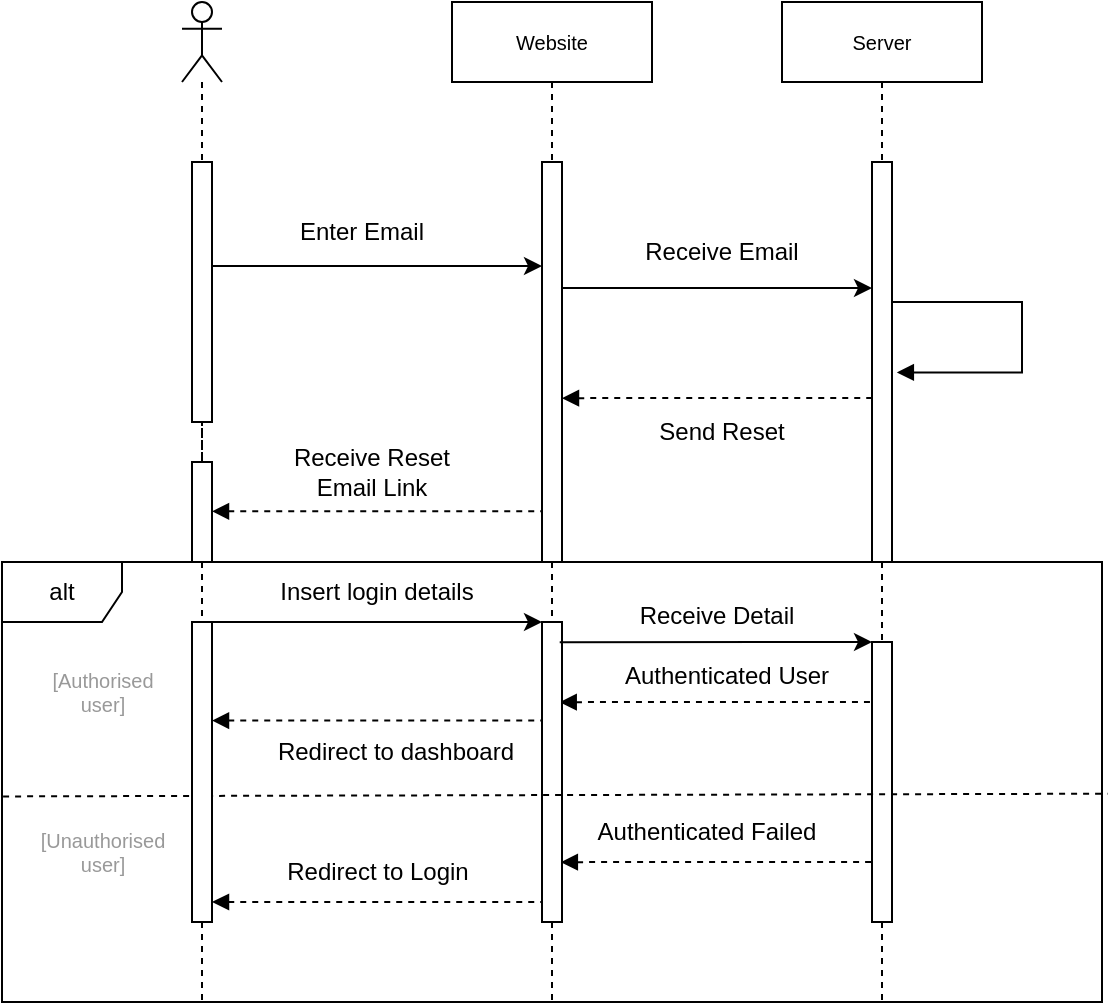 <mxfile version="17.1.3" type="device"><diagram id="gQAoO4DOFcnL_SvJowrb" name="Page-1"><mxGraphModel dx="788" dy="491" grid="1" gridSize="10" guides="1" tooltips="1" connect="1" arrows="1" fold="1" page="1" pageScale="1" pageWidth="1700" pageHeight="1100" math="0" shadow="0"><root><mxCell id="0"/><mxCell id="1" parent="0"/><mxCell id="Ow2IyfYOjTK5NNdqizef-1" value="" style="shape=umlLifeline;participant=umlActor;perimeter=lifelinePerimeter;whiteSpace=wrap;html=1;container=1;collapsible=0;recursiveResize=0;verticalAlign=top;spacingTop=36;outlineConnect=0;" parent="1" vertex="1"><mxGeometry x="430" y="90" width="20" height="500" as="geometry"/></mxCell><mxCell id="Ow2IyfYOjTK5NNdqizef-2" value="" style="html=1;points=[];perimeter=orthogonalPerimeter;" parent="Ow2IyfYOjTK5NNdqizef-1" vertex="1"><mxGeometry x="5" y="80" width="10" height="130" as="geometry"/></mxCell><mxCell id="ogC-wGD_aDakM4v0x1f1-14" value="" style="edgeStyle=orthogonalEdgeStyle;rounded=0;orthogonalLoop=1;jettySize=auto;html=1;dashed=1;startArrow=none;startFill=0;endArrow=none;endFill=0;" parent="Ow2IyfYOjTK5NNdqizef-1" source="ogC-wGD_aDakM4v0x1f1-11" target="Ow2IyfYOjTK5NNdqizef-2" edge="1"><mxGeometry relative="1" as="geometry"/></mxCell><mxCell id="ogC-wGD_aDakM4v0x1f1-11" value="" style="html=1;points=[];perimeter=orthogonalPerimeter;" parent="Ow2IyfYOjTK5NNdqizef-1" vertex="1"><mxGeometry x="5" y="230" width="10" height="50" as="geometry"/></mxCell><mxCell id="Ow2IyfYOjTK5NNdqizef-5" value="alt" style="shape=umlFrame;whiteSpace=wrap;html=1;" parent="1" vertex="1"><mxGeometry x="340" y="370" width="550" height="220" as="geometry"/></mxCell><mxCell id="Ow2IyfYOjTK5NNdqizef-20" value="&lt;font color=&quot;#000000&quot;&gt;Website&lt;/font&gt;" style="shape=umlLifeline;perimeter=lifelinePerimeter;whiteSpace=wrap;html=1;container=1;collapsible=0;recursiveResize=0;outlineConnect=0;fontSize=10;fontColor=#999999;" parent="1" vertex="1"><mxGeometry x="565" y="90" width="100" height="500" as="geometry"/></mxCell><mxCell id="Ow2IyfYOjTK5NNdqizef-21" value="" style="html=1;points=[];perimeter=orthogonalPerimeter;fontSize=10;fontColor=#000000;" parent="Ow2IyfYOjTK5NNdqizef-20" vertex="1"><mxGeometry x="45" y="80" width="10" height="200" as="geometry"/></mxCell><mxCell id="ogC-wGD_aDakM4v0x1f1-30" value="" style="endArrow=none;html=1;rounded=0;entryX=0.114;entryY=0.217;entryDx=0;entryDy=0;entryPerimeter=0;startArrow=block;startFill=1;endFill=0;dashed=1;" parent="Ow2IyfYOjTK5NNdqizef-20" edge="1"><mxGeometry width="50" height="50" relative="1" as="geometry"><mxPoint x="53.86" y="350.07" as="sourcePoint"/><mxPoint x="210.0" y="350" as="targetPoint"/></mxGeometry></mxCell><mxCell id="ogC-wGD_aDakM4v0x1f1-18" value="" style="html=1;points=[];perimeter=orthogonalPerimeter;" parent="Ow2IyfYOjTK5NNdqizef-20" vertex="1"><mxGeometry x="45" y="310" width="10" height="150" as="geometry"/></mxCell><mxCell id="Ow2IyfYOjTK5NNdqizef-15" value="[Authorised&lt;br&gt;user]" style="text;html=1;align=center;verticalAlign=middle;resizable=0;points=[];autosize=1;fontColor=#999999;fontSize=10;" parent="1" vertex="1"><mxGeometry x="355" y="420" width="70" height="30" as="geometry"/></mxCell><mxCell id="Ow2IyfYOjTK5NNdqizef-19" value="[Unauthorised&lt;br&gt;user]" style="text;html=1;align=center;verticalAlign=middle;resizable=0;points=[];autosize=1;fontColor=#999999;fontSize=10;" parent="1" vertex="1"><mxGeometry x="350" y="500" width="80" height="30" as="geometry"/></mxCell><mxCell id="Ow2IyfYOjTK5NNdqizef-22" value="Server" style="shape=umlLifeline;perimeter=lifelinePerimeter;whiteSpace=wrap;html=1;container=1;collapsible=0;recursiveResize=0;outlineConnect=0;fontSize=10;fontColor=#000000;" parent="1" vertex="1"><mxGeometry x="730" y="90" width="100" height="500" as="geometry"/></mxCell><mxCell id="Ow2IyfYOjTK5NNdqizef-23" value="" style="html=1;points=[];perimeter=orthogonalPerimeter;fontSize=10;fontColor=#000000;" parent="Ow2IyfYOjTK5NNdqizef-22" vertex="1"><mxGeometry x="45" y="80" width="10" height="200" as="geometry"/></mxCell><mxCell id="ogC-wGD_aDakM4v0x1f1-3" value="" style="endArrow=classic;html=1;rounded=0;" parent="Ow2IyfYOjTK5NNdqizef-22" target="Ow2IyfYOjTK5NNdqizef-23" edge="1"><mxGeometry width="50" height="50" relative="1" as="geometry"><mxPoint x="-110" y="143" as="sourcePoint"/><mxPoint x="40" y="143" as="targetPoint"/></mxGeometry></mxCell><mxCell id="ogC-wGD_aDakM4v0x1f1-24" style="edgeStyle=orthogonalEdgeStyle;rounded=0;orthogonalLoop=1;jettySize=auto;html=1;startArrow=none;startFill=0;endArrow=block;endFill=1;entryX=1.242;entryY=0.526;entryDx=0;entryDy=0;entryPerimeter=0;" parent="Ow2IyfYOjTK5NNdqizef-22" source="Ow2IyfYOjTK5NNdqizef-23" target="Ow2IyfYOjTK5NNdqizef-23" edge="1"><mxGeometry relative="1" as="geometry"><mxPoint x="130" y="180" as="targetPoint"/><Array as="points"><mxPoint x="120" y="150"/><mxPoint x="120" y="185"/></Array></mxGeometry></mxCell><mxCell id="ogC-wGD_aDakM4v0x1f1-19" value="" style="html=1;points=[];perimeter=orthogonalPerimeter;" parent="Ow2IyfYOjTK5NNdqizef-22" vertex="1"><mxGeometry x="45" y="320" width="10" height="140" as="geometry"/></mxCell><mxCell id="ogC-wGD_aDakM4v0x1f1-1" value="" style="endArrow=classic;html=1;rounded=0;" parent="1" source="Ow2IyfYOjTK5NNdqizef-2" edge="1"><mxGeometry width="50" height="50" relative="1" as="geometry"><mxPoint x="480" y="230" as="sourcePoint"/><mxPoint x="610" y="222" as="targetPoint"/></mxGeometry></mxCell><mxCell id="ogC-wGD_aDakM4v0x1f1-2" value="Enter Email" style="text;html=1;strokeColor=none;fillColor=none;align=center;verticalAlign=middle;whiteSpace=wrap;rounded=0;" parent="1" vertex="1"><mxGeometry x="480" y="190" width="80" height="30" as="geometry"/></mxCell><mxCell id="ogC-wGD_aDakM4v0x1f1-4" value="Receive Email" style="text;html=1;strokeColor=none;fillColor=none;align=center;verticalAlign=middle;whiteSpace=wrap;rounded=0;" parent="1" vertex="1"><mxGeometry x="660" y="200" width="80" height="30" as="geometry"/></mxCell><mxCell id="ogC-wGD_aDakM4v0x1f1-9" value="" style="endArrow=none;html=1;rounded=0;entryX=0.114;entryY=0.217;entryDx=0;entryDy=0;entryPerimeter=0;startArrow=block;startFill=1;endFill=0;dashed=1;" parent="1" edge="1"><mxGeometry width="50" height="50" relative="1" as="geometry"><mxPoint x="620" y="288.07" as="sourcePoint"/><mxPoint x="776.14" y="288" as="targetPoint"/></mxGeometry></mxCell><mxCell id="ogC-wGD_aDakM4v0x1f1-10" value="Send Reset" style="text;html=1;strokeColor=none;fillColor=none;align=center;verticalAlign=middle;whiteSpace=wrap;rounded=0;" parent="1" vertex="1"><mxGeometry x="645" y="290" width="110" height="30" as="geometry"/></mxCell><mxCell id="ogC-wGD_aDakM4v0x1f1-13" value="Receive Reset Email Link" style="text;html=1;strokeColor=none;fillColor=none;align=center;verticalAlign=middle;whiteSpace=wrap;rounded=0;" parent="1" vertex="1"><mxGeometry x="470" y="320" width="110" height="10" as="geometry"/></mxCell><mxCell id="ogC-wGD_aDakM4v0x1f1-15" value="" style="endArrow=none;dashed=1;html=1;rounded=0;entryX=1.005;entryY=0.405;entryDx=0;entryDy=0;entryPerimeter=0;exitX=0.001;exitY=0.413;exitDx=0;exitDy=0;exitPerimeter=0;" parent="1" edge="1"><mxGeometry width="50" height="50" relative="1" as="geometry"><mxPoint x="340.55" y="487.21" as="sourcePoint"/><mxPoint x="892.75" y="485.85" as="targetPoint"/></mxGeometry></mxCell><mxCell id="ogC-wGD_aDakM4v0x1f1-16" value="" style="html=1;points=[];perimeter=orthogonalPerimeter;" parent="1" vertex="1"><mxGeometry x="435" y="400" width="10" height="150" as="geometry"/></mxCell><mxCell id="ogC-wGD_aDakM4v0x1f1-20" value="" style="endArrow=classic;html=1;rounded=0;" parent="1" edge="1"><mxGeometry width="50" height="50" relative="1" as="geometry"><mxPoint x="445" y="400" as="sourcePoint"/><mxPoint x="610" y="400" as="targetPoint"/></mxGeometry></mxCell><mxCell id="ogC-wGD_aDakM4v0x1f1-21" value="Insert login details" style="text;html=1;strokeColor=none;fillColor=none;align=center;verticalAlign=middle;whiteSpace=wrap;rounded=0;" parent="1" vertex="1"><mxGeometry x="475" y="370" width="105" height="30" as="geometry"/></mxCell><mxCell id="ogC-wGD_aDakM4v0x1f1-23" value="" style="endArrow=classic;html=1;rounded=0;entryX=0.114;entryY=0.217;entryDx=0;entryDy=0;entryPerimeter=0;" parent="1" edge="1"><mxGeometry width="50" height="50" relative="1" as="geometry"><mxPoint x="618.86" y="410.07" as="sourcePoint"/><mxPoint x="775.0" y="410" as="targetPoint"/></mxGeometry></mxCell><mxCell id="ogC-wGD_aDakM4v0x1f1-27" value="" style="endArrow=none;html=1;rounded=0;startArrow=block;startFill=1;endFill=0;dashed=1;" parent="1" edge="1"><mxGeometry width="50" height="50" relative="1" as="geometry"><mxPoint x="445" y="344.66" as="sourcePoint"/><mxPoint x="610" y="344.66" as="targetPoint"/></mxGeometry></mxCell><mxCell id="ogC-wGD_aDakM4v0x1f1-29" value="Receive Detail" style="text;html=1;strokeColor=none;fillColor=none;align=center;verticalAlign=middle;whiteSpace=wrap;rounded=0;" parent="1" vertex="1"><mxGeometry x="645" y="382" width="105" height="30" as="geometry"/></mxCell><mxCell id="ogC-wGD_aDakM4v0x1f1-31" value="Authenticated User" style="text;html=1;strokeColor=none;fillColor=none;align=center;verticalAlign=middle;whiteSpace=wrap;rounded=0;" parent="1" vertex="1"><mxGeometry x="645" y="412" width="115" height="30" as="geometry"/></mxCell><mxCell id="ogC-wGD_aDakM4v0x1f1-33" value="" style="endArrow=none;html=1;rounded=0;startArrow=block;startFill=1;endFill=0;dashed=1;" parent="1" edge="1"><mxGeometry width="50" height="50" relative="1" as="geometry"><mxPoint x="445" y="449.31" as="sourcePoint"/><mxPoint x="610" y="449.31" as="targetPoint"/></mxGeometry></mxCell><mxCell id="ogC-wGD_aDakM4v0x1f1-34" value="Redirect to dashboard" style="text;html=1;strokeColor=none;fillColor=none;align=center;verticalAlign=middle;whiteSpace=wrap;rounded=0;" parent="1" vertex="1"><mxGeometry x="472.5" y="450" width="127.5" height="30" as="geometry"/></mxCell><mxCell id="ogC-wGD_aDakM4v0x1f1-35" value="Authenticated Failed" style="text;html=1;strokeColor=none;fillColor=none;align=center;verticalAlign=middle;whiteSpace=wrap;rounded=0;" parent="1" vertex="1"><mxGeometry x="635" y="490" width="115" height="30" as="geometry"/></mxCell><mxCell id="ogC-wGD_aDakM4v0x1f1-36" value="" style="endArrow=none;html=1;rounded=0;entryX=0.114;entryY=0.217;entryDx=0;entryDy=0;entryPerimeter=0;startArrow=block;startFill=1;endFill=0;dashed=1;" parent="1" edge="1"><mxGeometry width="50" height="50" relative="1" as="geometry"><mxPoint x="619.43" y="520.07" as="sourcePoint"/><mxPoint x="775.57" y="520.0" as="targetPoint"/></mxGeometry></mxCell><mxCell id="ogC-wGD_aDakM4v0x1f1-37" value="" style="endArrow=none;html=1;rounded=0;startArrow=block;startFill=1;endFill=0;dashed=1;" parent="1" edge="1"><mxGeometry width="50" height="50" relative="1" as="geometry"><mxPoint x="445" y="540.0" as="sourcePoint"/><mxPoint x="610" y="540.0" as="targetPoint"/></mxGeometry></mxCell><mxCell id="ogC-wGD_aDakM4v0x1f1-38" value="Redirect to Login" style="text;html=1;strokeColor=none;fillColor=none;align=center;verticalAlign=middle;whiteSpace=wrap;rounded=0;" parent="1" vertex="1"><mxGeometry x="463.75" y="510" width="127.5" height="30" as="geometry"/></mxCell></root></mxGraphModel></diagram></mxfile>